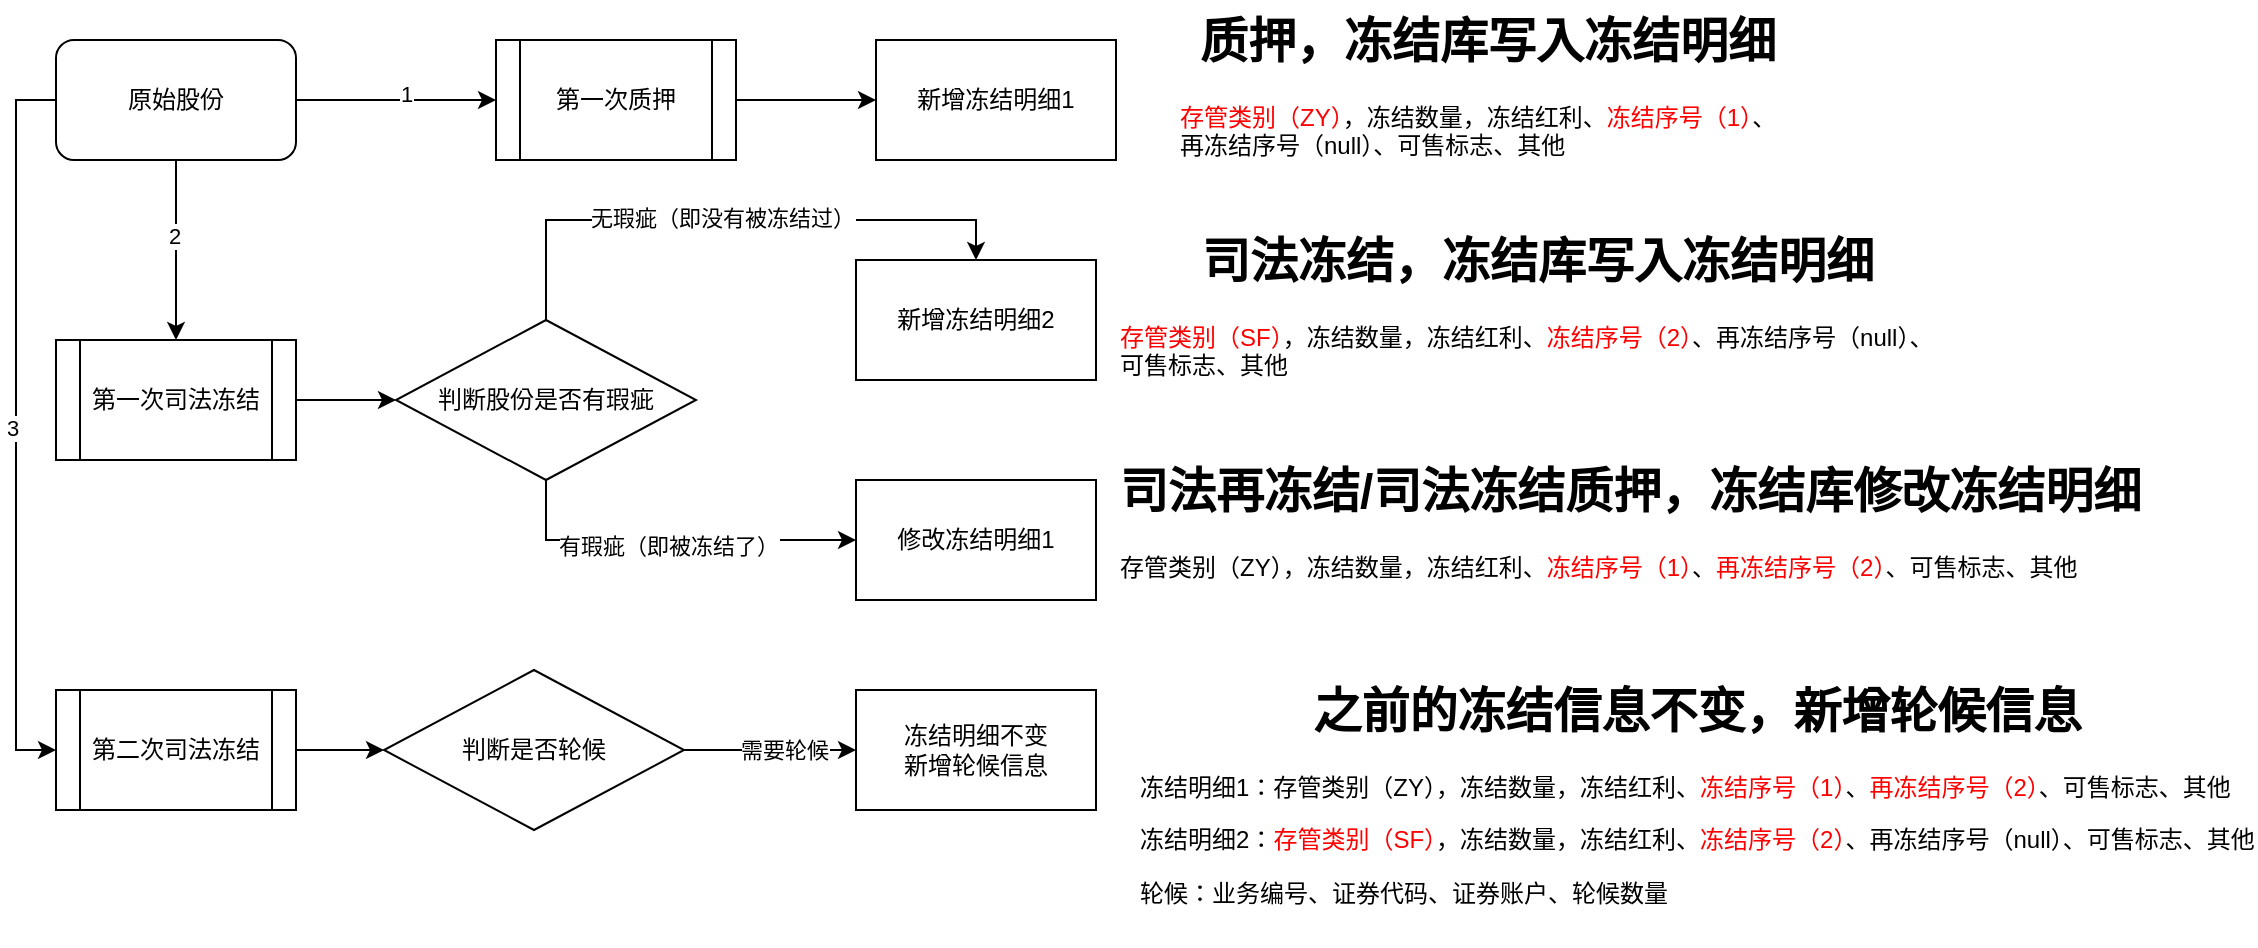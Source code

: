 <mxfile version="27.1.6">
  <diagram id="C5RBs43oDa-KdzZeNtuy" name="Page-1">
    <mxGraphModel dx="786" dy="425" grid="1" gridSize="10" guides="1" tooltips="1" connect="1" arrows="1" fold="1" page="1" pageScale="1" pageWidth="827" pageHeight="1169" math="0" shadow="0">
      <root>
        <mxCell id="WIyWlLk6GJQsqaUBKTNV-0" />
        <mxCell id="WIyWlLk6GJQsqaUBKTNV-1" parent="WIyWlLk6GJQsqaUBKTNV-0" />
        <mxCell id="jBnJo6HcLtbD6m5WuQMD-2" style="edgeStyle=orthogonalEdgeStyle;rounded=0;orthogonalLoop=1;jettySize=auto;html=1;exitX=1;exitY=0.5;exitDx=0;exitDy=0;entryX=0;entryY=0.5;entryDx=0;entryDy=0;" parent="WIyWlLk6GJQsqaUBKTNV-1" source="jBnJo6HcLtbD6m5WuQMD-0" target="jBnJo6HcLtbD6m5WuQMD-1" edge="1">
          <mxGeometry relative="1" as="geometry" />
        </mxCell>
        <mxCell id="FSBiHV9G0nRDCk4JQ_9k-3" value="1" style="edgeLabel;html=1;align=center;verticalAlign=middle;resizable=0;points=[];" parent="jBnJo6HcLtbD6m5WuQMD-2" vertex="1" connectable="0">
          <mxGeometry x="0.093" y="3" relative="1" as="geometry">
            <mxPoint as="offset" />
          </mxGeometry>
        </mxCell>
        <mxCell id="jBnJo6HcLtbD6m5WuQMD-6" style="edgeStyle=orthogonalEdgeStyle;rounded=0;orthogonalLoop=1;jettySize=auto;html=1;exitX=0.5;exitY=1;exitDx=0;exitDy=0;entryX=0.5;entryY=0;entryDx=0;entryDy=0;" parent="WIyWlLk6GJQsqaUBKTNV-1" source="jBnJo6HcLtbD6m5WuQMD-0" target="jBnJo6HcLtbD6m5WuQMD-5" edge="1">
          <mxGeometry relative="1" as="geometry" />
        </mxCell>
        <mxCell id="FSBiHV9G0nRDCk4JQ_9k-4" value="2" style="edgeLabel;html=1;align=center;verticalAlign=middle;resizable=0;points=[];" parent="jBnJo6HcLtbD6m5WuQMD-6" vertex="1" connectable="0">
          <mxGeometry x="-0.17" y="-1" relative="1" as="geometry">
            <mxPoint as="offset" />
          </mxGeometry>
        </mxCell>
        <mxCell id="FSBiHV9G0nRDCk4JQ_9k-5" style="edgeStyle=orthogonalEdgeStyle;rounded=0;orthogonalLoop=1;jettySize=auto;html=1;exitX=0;exitY=0.5;exitDx=0;exitDy=0;entryX=0;entryY=0.5;entryDx=0;entryDy=0;" parent="WIyWlLk6GJQsqaUBKTNV-1" source="jBnJo6HcLtbD6m5WuQMD-0" target="FSBiHV9G0nRDCk4JQ_9k-2" edge="1">
          <mxGeometry relative="1" as="geometry" />
        </mxCell>
        <mxCell id="FSBiHV9G0nRDCk4JQ_9k-6" value="3" style="edgeLabel;html=1;align=center;verticalAlign=middle;resizable=0;points=[];" parent="FSBiHV9G0nRDCk4JQ_9k-5" vertex="1" connectable="0">
          <mxGeometry x="0.005" y="-2" relative="1" as="geometry">
            <mxPoint as="offset" />
          </mxGeometry>
        </mxCell>
        <mxCell id="jBnJo6HcLtbD6m5WuQMD-0" value="原始股份" style="rounded=1;whiteSpace=wrap;html=1;" parent="WIyWlLk6GJQsqaUBKTNV-1" vertex="1">
          <mxGeometry x="100" y="200" width="120" height="60" as="geometry" />
        </mxCell>
        <mxCell id="FSBiHV9G0nRDCk4JQ_9k-1" style="edgeStyle=orthogonalEdgeStyle;rounded=0;orthogonalLoop=1;jettySize=auto;html=1;exitX=1;exitY=0.5;exitDx=0;exitDy=0;" parent="WIyWlLk6GJQsqaUBKTNV-1" source="jBnJo6HcLtbD6m5WuQMD-1" target="FSBiHV9G0nRDCk4JQ_9k-0" edge="1">
          <mxGeometry relative="1" as="geometry" />
        </mxCell>
        <mxCell id="jBnJo6HcLtbD6m5WuQMD-1" value="第一次质押" style="shape=process;whiteSpace=wrap;html=1;backgroundOutline=1;" parent="WIyWlLk6GJQsqaUBKTNV-1" vertex="1">
          <mxGeometry x="320" y="200" width="120" height="60" as="geometry" />
        </mxCell>
        <mxCell id="jBnJo6HcLtbD6m5WuQMD-4" value="&lt;h1 style=&quot;text-align: center; margin-top: 0px;&quot;&gt;质押，冻结库写入冻结明细&lt;/h1&gt;&lt;p&gt;&lt;font&gt;&lt;font style=&quot;color: rgb(255, 0, 0);&quot;&gt;存管类别（ZY）&lt;/font&gt;，&lt;/font&gt;冻结数量，冻结红利、&lt;font style=&quot;color: rgb(255, 0, 0);&quot;&gt;冻结序号（1）&lt;/font&gt;、再冻结序号（null）、可售标志、其他&lt;/p&gt;" style="text;html=1;whiteSpace=wrap;overflow=hidden;rounded=0;" parent="WIyWlLk6GJQsqaUBKTNV-1" vertex="1">
          <mxGeometry x="660" y="180" width="310" height="90" as="geometry" />
        </mxCell>
        <mxCell id="jBnJo6HcLtbD6m5WuQMD-8" style="edgeStyle=orthogonalEdgeStyle;rounded=0;orthogonalLoop=1;jettySize=auto;html=1;exitX=1;exitY=0.5;exitDx=0;exitDy=0;entryX=0;entryY=0.5;entryDx=0;entryDy=0;" parent="WIyWlLk6GJQsqaUBKTNV-1" source="jBnJo6HcLtbD6m5WuQMD-5" target="jBnJo6HcLtbD6m5WuQMD-7" edge="1">
          <mxGeometry relative="1" as="geometry">
            <mxPoint x="260" y="380" as="targetPoint" />
          </mxGeometry>
        </mxCell>
        <mxCell id="jBnJo6HcLtbD6m5WuQMD-5" value="第一次司法冻结" style="shape=process;whiteSpace=wrap;html=1;backgroundOutline=1;" parent="WIyWlLk6GJQsqaUBKTNV-1" vertex="1">
          <mxGeometry x="100" y="350" width="120" height="60" as="geometry" />
        </mxCell>
        <mxCell id="jBnJo6HcLtbD6m5WuQMD-10" style="edgeStyle=orthogonalEdgeStyle;rounded=0;orthogonalLoop=1;jettySize=auto;html=1;exitX=0.5;exitY=0;exitDx=0;exitDy=0;entryX=0.5;entryY=0;entryDx=0;entryDy=0;" parent="WIyWlLk6GJQsqaUBKTNV-1" source="jBnJo6HcLtbD6m5WuQMD-7" target="jBnJo6HcLtbD6m5WuQMD-9" edge="1">
          <mxGeometry relative="1" as="geometry" />
        </mxCell>
        <mxCell id="jBnJo6HcLtbD6m5WuQMD-11" value="无瑕疵（即没有被冻结过）" style="edgeLabel;html=1;align=center;verticalAlign=middle;resizable=0;points=[];" parent="jBnJo6HcLtbD6m5WuQMD-10" vertex="1" connectable="0">
          <mxGeometry x="-0.032" y="1" relative="1" as="geometry">
            <mxPoint as="offset" />
          </mxGeometry>
        </mxCell>
        <mxCell id="jBnJo6HcLtbD6m5WuQMD-14" style="edgeStyle=orthogonalEdgeStyle;rounded=0;orthogonalLoop=1;jettySize=auto;html=1;exitX=0.5;exitY=1;exitDx=0;exitDy=0;entryX=0;entryY=0.5;entryDx=0;entryDy=0;" parent="WIyWlLk6GJQsqaUBKTNV-1" source="jBnJo6HcLtbD6m5WuQMD-7" target="jBnJo6HcLtbD6m5WuQMD-13" edge="1">
          <mxGeometry relative="1" as="geometry" />
        </mxCell>
        <mxCell id="jBnJo6HcLtbD6m5WuQMD-16" value="有瑕疵（即被冻结了）" style="edgeLabel;html=1;align=center;verticalAlign=middle;resizable=0;points=[];" parent="jBnJo6HcLtbD6m5WuQMD-14" vertex="1" connectable="0">
          <mxGeometry x="-0.016" y="-3" relative="1" as="geometry">
            <mxPoint as="offset" />
          </mxGeometry>
        </mxCell>
        <mxCell id="jBnJo6HcLtbD6m5WuQMD-7" value="判断股份是否有瑕疵" style="rhombus;whiteSpace=wrap;html=1;" parent="WIyWlLk6GJQsqaUBKTNV-1" vertex="1">
          <mxGeometry x="270" y="340" width="150" height="80" as="geometry" />
        </mxCell>
        <mxCell id="jBnJo6HcLtbD6m5WuQMD-9" value="新增冻结明细2" style="rounded=0;whiteSpace=wrap;html=1;" parent="WIyWlLk6GJQsqaUBKTNV-1" vertex="1">
          <mxGeometry x="500" y="310" width="120" height="60" as="geometry" />
        </mxCell>
        <mxCell id="jBnJo6HcLtbD6m5WuQMD-12" value="&lt;h1 style=&quot;text-align: center; margin-top: 0px;&quot;&gt;司法冻结，冻结库写入冻结明细&lt;/h1&gt;&lt;p&gt;&lt;font style=&quot;color: rgb(255, 0, 0);&quot;&gt;存管类别（SF）&lt;/font&gt;，冻结数量，冻结红利、&lt;font style=&quot;color: rgb(255, 0, 0);&quot;&gt;冻结序号（2）&lt;/font&gt;、再冻结序号（null）、可售标志、其他&lt;/p&gt;" style="text;html=1;whiteSpace=wrap;overflow=hidden;rounded=0;" parent="WIyWlLk6GJQsqaUBKTNV-1" vertex="1">
          <mxGeometry x="630" y="290" width="420" height="90" as="geometry" />
        </mxCell>
        <mxCell id="jBnJo6HcLtbD6m5WuQMD-13" value="修改冻结明细1" style="rounded=0;whiteSpace=wrap;html=1;" parent="WIyWlLk6GJQsqaUBKTNV-1" vertex="1">
          <mxGeometry x="500" y="420" width="120" height="60" as="geometry" />
        </mxCell>
        <mxCell id="jBnJo6HcLtbD6m5WuQMD-17" value="&lt;h1 style=&quot;text-align: center; margin-top: 0px;&quot;&gt;司法再冻结/司法冻结质押，冻结库修改冻结明细&lt;/h1&gt;&lt;p&gt;存管类别（ZY），冻结数量，冻结红利、&lt;font style=&quot;color: rgb(255, 0, 0);&quot;&gt;冻结序号（1）&lt;/font&gt;、&lt;font style=&quot;color: rgb(255, 0, 0);&quot;&gt;再冻结序号（2）&lt;/font&gt;、可售标志、其他&lt;/p&gt;" style="text;html=1;whiteSpace=wrap;overflow=hidden;rounded=0;" parent="WIyWlLk6GJQsqaUBKTNV-1" vertex="1">
          <mxGeometry x="630" y="405" width="560" height="90" as="geometry" />
        </mxCell>
        <mxCell id="FSBiHV9G0nRDCk4JQ_9k-0" value="新增冻结明细1" style="rounded=0;whiteSpace=wrap;html=1;" parent="WIyWlLk6GJQsqaUBKTNV-1" vertex="1">
          <mxGeometry x="510" y="200" width="120" height="60" as="geometry" />
        </mxCell>
        <mxCell id="FSBiHV9G0nRDCk4JQ_9k-8" style="edgeStyle=orthogonalEdgeStyle;rounded=0;orthogonalLoop=1;jettySize=auto;html=1;exitX=1;exitY=0.5;exitDx=0;exitDy=0;" parent="WIyWlLk6GJQsqaUBKTNV-1" source="FSBiHV9G0nRDCk4JQ_9k-2" target="FSBiHV9G0nRDCk4JQ_9k-7" edge="1">
          <mxGeometry relative="1" as="geometry" />
        </mxCell>
        <mxCell id="FSBiHV9G0nRDCk4JQ_9k-2" value="第二次司法冻结" style="shape=process;whiteSpace=wrap;html=1;backgroundOutline=1;" parent="WIyWlLk6GJQsqaUBKTNV-1" vertex="1">
          <mxGeometry x="100" y="525" width="120" height="60" as="geometry" />
        </mxCell>
        <mxCell id="FSBiHV9G0nRDCk4JQ_9k-10" style="edgeStyle=orthogonalEdgeStyle;rounded=0;orthogonalLoop=1;jettySize=auto;html=1;exitX=1;exitY=0.5;exitDx=0;exitDy=0;entryX=0;entryY=0.5;entryDx=0;entryDy=0;" parent="WIyWlLk6GJQsqaUBKTNV-1" source="FSBiHV9G0nRDCk4JQ_9k-7" target="FSBiHV9G0nRDCk4JQ_9k-9" edge="1">
          <mxGeometry relative="1" as="geometry" />
        </mxCell>
        <mxCell id="FSBiHV9G0nRDCk4JQ_9k-11" value="需要轮候" style="edgeLabel;html=1;align=center;verticalAlign=middle;resizable=0;points=[];" parent="FSBiHV9G0nRDCk4JQ_9k-10" vertex="1" connectable="0">
          <mxGeometry x="0.155" relative="1" as="geometry">
            <mxPoint as="offset" />
          </mxGeometry>
        </mxCell>
        <mxCell id="FSBiHV9G0nRDCk4JQ_9k-7" value="判断是否轮候" style="rhombus;whiteSpace=wrap;html=1;" parent="WIyWlLk6GJQsqaUBKTNV-1" vertex="1">
          <mxGeometry x="264" y="515" width="150" height="80" as="geometry" />
        </mxCell>
        <mxCell id="FSBiHV9G0nRDCk4JQ_9k-9" value="冻结明细不变&lt;div&gt;新增轮候信息&lt;/div&gt;" style="rounded=0;whiteSpace=wrap;html=1;" parent="WIyWlLk6GJQsqaUBKTNV-1" vertex="1">
          <mxGeometry x="500" y="525" width="120" height="60" as="geometry" />
        </mxCell>
        <mxCell id="FSBiHV9G0nRDCk4JQ_9k-12" value="&lt;h1 style=&quot;text-align: center; margin-top: 0px;&quot;&gt;之前的冻结信息不变，新增轮候信息&lt;/h1&gt;&lt;p&gt;冻结明细1：存管类别（ZY），冻结数量，冻结红利、&lt;font style=&quot;color: rgb(0, 0, 0);&quot;&gt;&lt;font style=&quot;color: rgb(255, 0, 0);&quot;&gt;冻结序号（1）&lt;/font&gt;、&lt;font style=&quot;color: rgb(255, 0, 0);&quot;&gt;再冻结序号（2）&lt;/font&gt;、可售&lt;/font&gt;标志、其他&lt;/p&gt;&lt;p&gt;冻结明细2：&lt;font style=&quot;color: rgb(0, 0, 0);&quot;&gt;&lt;font style=&quot;background-color: transparent; color: rgb(255, 0, 0);&quot;&gt;存管类别（SF）&lt;/font&gt;&lt;span style=&quot;background-color: transparent;&quot;&gt;，冻结数量，冻结红利、&lt;/span&gt;&lt;font style=&quot;background-color: transparent; color: rgb(255, 0, 0);&quot;&gt;冻结序号（2）&lt;/font&gt;&lt;/font&gt;&lt;span style=&quot;background-color: transparent; color: light-dark(rgb(0, 0, 0), rgb(255, 255, 255));&quot;&gt;、再冻结序号（null）、可售标志、其他&lt;/span&gt;&lt;/p&gt;&lt;p&gt;&lt;span style=&quot;background-color: transparent; color: light-dark(rgb(0, 0, 0), rgb(255, 255, 255));&quot;&gt;轮候：业务编号、证券代码、证券账户、轮候数量&lt;/span&gt;&lt;/p&gt;" style="text;html=1;whiteSpace=wrap;overflow=hidden;rounded=0;" parent="WIyWlLk6GJQsqaUBKTNV-1" vertex="1">
          <mxGeometry x="640" y="515" width="560" height="135" as="geometry" />
        </mxCell>
      </root>
    </mxGraphModel>
  </diagram>
</mxfile>
